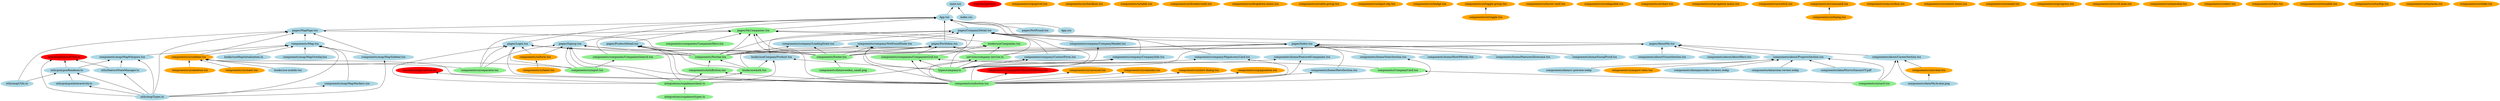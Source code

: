 strict digraph {
"utils/mapFeatureUtils.ts" [color=red, style=filled];
"utils/polygonInteractivity.ts" [color=lightblue, style=filled];
"utils/mapTypes.ts" [color=lightblue, style=filled];
"utils/polygonRenderer.ts" [color=lightblue, style=filled];
"utils/mapUtils.ts" [color=lightblue, style=filled];
"utils/featureStateManager.ts" [color=lightblue, style=filled];
"types/company.ts" [color=lightgreen, style=filled];
"types/property.ts" [color=red, style=filled];
"services/image-service.ts" [color=red, style=filled];
"services/company-service.ts" [color=lightgreen, style=filled];
"hooks/useMapInitialization.ts" [color=lightblue, style=filled];
"integrations/supabase/types.ts" [color=lightgreen, style=filled];
"integrations/supabase/client.ts" [color=lightgreen, style=filled];
"App.tsx" [color=lightblue, style=filled];
"main.tsx" [color=lightblue, style=filled];
"pages/CompanyDetail.tsx" [color=lightblue, style=filled];
"pages/AboutMe.tsx" [color=lightblue, style=filled];
"pages/Signup.tsx" [color=lightblue, style=filled];
"pages/ProductDetail.tsx" [color=lightblue, style=filled];
"pages/MyCompanies.tsx" [color=lightgreen, style=filled];
"pages/Index.tsx" [color=lightblue, style=filled];
"pages/Portfolios.tsx" [color=lightblue, style=filled];
"pages/MapPage.tsx" [color=lightblue, style=filled];
"pages/Login.tsx" [color=lightblue, style=filled];
"pages/NotFound.tsx" [color=lightblue, style=filled];
"hooks/useAuth.tsx" [color=lightgreen, style=filled];
"hooks/useCompanies.tsx" [color=lightgreen, style=filled];
"hooks/use-mobile.tsx" [color=lightblue, style=filled];
"hooks/useCompanyProduct.tsx" [color=lightblue, style=filled];
"components/CompanyPortfolioEditButton.tsx" [color=red, style=filled];
"components/AuthButton.tsx" [color=lightgreen, style=filled];
"components/Map.tsx" [color=lightblue, style=filled];
"components/Navbar.tsx" [color=lightgreen, style=filled];
"components/Footer.tsx" [color=lightgreen, style=filled];
"components/CompanyCard.tsx" [color=lightgreen, style=filled];
"components/company/CompanyHeader.tsx" [color=lightblue, style=filled];
"components/company/MapAccessCard.tsx" [color=lightblue, style=filled];
"components/company/ContactForm.tsx" [color=lightblue, style=filled];
"components/company/NotFoundState.tsx" [color=lightblue, style=filled];
"components/company/CompanyInfo.tsx" [color=lightblue, style=filled];
"components/company/LoadingState.tsx" [color=lightblue, style=filled];
"components/home/FeaturedCompanies.tsx" [color=lightblue, style=filled];
"components/home/HowItWorks.tsx" [color=lightblue, style=filled];
"components/home/FeaturesShowcase.tsx" [color=lightblue, style=filled];
"components/home/HeroSection.tsx" [color=lightblue, style=filled];
"components/home/StatsSection.tsx" [color=lightblue, style=filled];
"components/home/SocialProof.tsx" [color=lightblue, style=filled];
"components/about/CareerSection.tsx" [color=lightblue, style=filled];
"components/about/ProjectsSection.tsx" [color=lightblue, style=filled];
"components/about/VisionSection.tsx" [color=lightblue, style=filled];
"components/about/AboutHero.tsx" [color=lightblue, style=filled];
"components/companies/CompaniesSearch.tsx" [color=lightgreen, style=filled];
"components/companies/CompaniesHero.tsx" [color=lightgreen, style=filled];
"components/companies/CompaniesGrid.tsx" [color=lightgreen, style=filled];
"components/map/MapPolygons.tsx" [color=lightblue, style=filled];
"components/map/MapOverlay.tsx" [color=lightblue, style=filled];
"components/map/MapSidebar.tsx" [color=lightblue, style=filled];
"components/map/MapMarkers.tsx" [color=lightblue, style=filled];
"components/ui/popover.tsx" [color=orange, style=filled];
"components/ui/input.tsx" [color=lightgreen, style=filled];
"components/ui/checkbox.tsx" [color=orange, style=filled];
"components/ui/table.tsx" [color=orange, style=filled];
"components/ui/breadcrumb.tsx" [color=orange, style=filled];
"components/ui/dropdown-menu.tsx" [color=orange, style=filled];
"components/ui/radio-group.tsx" [color=orange, style=filled];
"components/ui/form.tsx" [color=orange, style=filled];
"components/ui/input-otp.tsx" [color=orange, style=filled];
"components/ui/card.tsx" [color=lightgreen, style=filled];
"components/ui/badge.tsx" [color=orange, style=filled];
"components/ui/skeleton.tsx" [color=orange, style=filled];
"components/ui/aspect-ratio.tsx" [color=orange, style=filled];
"components/ui/toggle-group.tsx" [color=orange, style=filled];
"components/ui/hover-card.tsx" [color=orange, style=filled];
"components/ui/collapsible.tsx" [color=orange, style=filled];
"components/ui/chart.tsx" [color=orange, style=filled];
"components/ui/sheet.tsx" [color=orange, style=filled];
"components/ui/navigation-menu.tsx" [color=orange, style=filled];
"components/ui/sidebar.tsx" [color=orange, style=filled];
"components/ui/switch.tsx" [color=orange, style=filled];
"components/ui/command.tsx" [color=orange, style=filled];
"components/ui/accordion.tsx" [color=orange, style=filled];
"components/ui/context-menu.tsx" [color=orange, style=filled];
"components/ui/avatar.tsx" [color=orange, style=filled];
"components/ui/sonner.tsx" [color=orange, style=filled];
"components/ui/progress.tsx" [color=orange, style=filled];
"components/ui/carousel.tsx" [color=orange, style=filled];
"components/ui/calendar.tsx" [color=orange, style=filled];
"components/ui/scroll-area.tsx" [color=orange, style=filled];
"components/ui/menubar.tsx" [color=orange, style=filled];
"components/ui/alert-dialog.tsx" [color=orange, style=filled];
"components/ui/alert.tsx" [color=orange, style=filled];
"components/ui/tabs.tsx" [color=orange, style=filled];
"components/ui/label.tsx" [color=orange, style=filled];
"components/ui/button.tsx" [color=lightgreen, style=filled];
"components/ui/toggle.tsx" [color=orange, style=filled];
"components/ui/resizable.tsx" [color=orange, style=filled];
"components/ui/separator.tsx" [color=lightgreen, style=filled];
"components/ui/tooltip.tsx" [color=orange, style=filled];
"components/ui/textarea.tsx" [color=orange, style=filled];
"components/ui/dialog.tsx" [color=orange, style=filled];
"components/ui/slider.tsx" [color=orange, style=filled];
"components/ui/pagination.tsx" [color=orange, style=filled];
"App.css" [color=lightblue, style=filled];
"index.css" [color=lightblue, style=filled];
"components/data/sweden_small.png" [color=lightgreen, style=filled];
"components/data/MyAvatar.png" [color=lightblue, style=filled];
"components/data/passtider-reviews.webp" [color=lightblue, style=filled];
"components/data/citas-review.webp" [color=lightblue, style=filled];
"components/data/MorrisSimonsCV.pdf" [color=lightblue, style=filled];
"components/data/cv-preview.webp" [color=lightblue, style=filled];
"utils/mapFeatureUtils.ts" -> "utils/mapTypes.ts" [dir=back];
"utils/mapFeatureUtils.ts" -> "utils/polygonRenderer.ts" [dir=back];
"utils/mapFeatureUtils.ts" -> "utils/featureStateManager.ts" [dir=back];
"utils/polygonInteractivity.ts" -> "utils/mapTypes.ts" [dir=back];
"utils/polygonRenderer.ts" -> "utils/mapTypes.ts" [dir=back];
"utils/polygonRenderer.ts" -> "utils/mapUtils.ts" [dir=back];
"utils/polygonRenderer.ts" -> "utils/polygonInteractivity.ts" [dir=back];
"utils/featureStateManager.ts" -> "utils/mapTypes.ts" [dir=back];
"services/image-service.ts" -> "integrations/supabase/client.ts" [dir=back];
"services/company-service.ts" -> "integrations/supabase/client.ts" [dir=back];
"services/company-service.ts" -> "types/company.ts" [dir=back];
"integrations/supabase/client.ts" -> "integrations/supabase/types.ts" [dir=back];
"App.tsx" -> "pages/Index.tsx" [dir=back];
"App.tsx" -> "pages/MyCompanies.tsx" [dir=back];
"App.tsx" -> "pages/CompanyDetail.tsx" [dir=back];
"App.tsx" -> "pages/ProductDetail.tsx" [dir=back];
"App.tsx" -> "pages/Portfolios.tsx" [dir=back];
"App.tsx" -> "pages/MapPage.tsx" [dir=back];
"App.tsx" -> "pages/AboutMe.tsx" [dir=back];
"App.tsx" -> "pages/NotFound.tsx" [dir=back];
"App.tsx" -> "pages/Login.tsx" [dir=back];
"App.tsx" -> "pages/Signup.tsx" [dir=back];
"App.tsx" -> "App.css" [dir=back];
"main.tsx" -> "App.tsx" [dir=back];
"main.tsx" -> "index.css" [dir=back];
"pages/CompanyDetail.tsx" -> "components/Navbar.tsx" [dir=back];
"pages/CompanyDetail.tsx" -> "components/Footer.tsx" [dir=back];
"pages/CompanyDetail.tsx" -> "services/company-service.ts" [dir=back];
"pages/CompanyDetail.tsx" -> "components/company/CompanyHeader.tsx" [dir=back];
"pages/CompanyDetail.tsx" -> "components/company/CompanyInfo.tsx" [dir=back];
"pages/CompanyDetail.tsx" -> "components/company/MapAccessCard.tsx" [dir=back];
"pages/CompanyDetail.tsx" -> "components/company/ContactForm.tsx" [dir=back];
"pages/CompanyDetail.tsx" -> "components/company/LoadingState.tsx" [dir=back];
"pages/CompanyDetail.tsx" -> "components/company/NotFoundState.tsx" [dir=back];
"pages/CompanyDetail.tsx" -> "hooks/useCompanyProduct.tsx" [dir=back];
"pages/CompanyDetail.tsx" -> "types/company.ts" [dir=back];
"pages/AboutMe.tsx" -> "components/Navbar.tsx" [dir=back];
"pages/AboutMe.tsx" -> "components/Footer.tsx" [dir=back];
"pages/AboutMe.tsx" -> "components/about/AboutHero.tsx" [dir=back];
"pages/AboutMe.tsx" -> "components/about/ProjectsSection.tsx" [dir=back];
"pages/AboutMe.tsx" -> "components/about/VisionSection.tsx" [dir=back];
"pages/AboutMe.tsx" -> "components/about/CareerSection.tsx" [dir=back];
"pages/Signup.tsx" -> "components/ui/button.tsx" [dir=back];
"pages/Signup.tsx" -> "components/ui/input.tsx" [dir=back];
"pages/Signup.tsx" -> "components/ui/form.tsx" [dir=back];
"pages/Signup.tsx" -> "integrations/supabase/client.ts" [dir=back];
"pages/Signup.tsx" -> "components/Navbar.tsx" [dir=back];
"pages/Signup.tsx" -> "components/Footer.tsx" [dir=back];
"pages/Signup.tsx" -> "components/ui/separator.tsx" [dir=back];
"pages/ProductDetail.tsx" -> "integrations/supabase/client.ts" [dir=back];
"pages/ProductDetail.tsx" -> "components/Navbar.tsx" [dir=back];
"pages/ProductDetail.tsx" -> "components/Footer.tsx" [dir=back];
"pages/ProductDetail.tsx" -> "components/ui/button.tsx" [dir=back];
"pages/ProductDetail.tsx" -> "hooks/useAuth.tsx" [dir=back];
"pages/MyCompanies.tsx" -> "components/ui/button.tsx" [dir=back];
"pages/MyCompanies.tsx" -> "components/Navbar.tsx" [dir=back];
"pages/MyCompanies.tsx" -> "components/Footer.tsx" [dir=back];
"pages/MyCompanies.tsx" -> "components/ui/separator.tsx" [dir=back];
"pages/MyCompanies.tsx" -> "hooks/useCompanies.tsx" [dir=back];
"pages/MyCompanies.tsx" -> "components/companies/CompaniesHero.tsx" [dir=back];
"pages/MyCompanies.tsx" -> "components/companies/CompaniesSearch.tsx" [dir=back];
"pages/MyCompanies.tsx" -> "components/companies/CompaniesGrid.tsx" [dir=back];
"pages/Index.tsx" -> "components/Navbar.tsx" [dir=back];
"pages/Index.tsx" -> "components/Footer.tsx" [dir=back];
"pages/Index.tsx" -> "components/home/HeroSection.tsx" [dir=back];
"pages/Index.tsx" -> "components/home/FeaturesShowcase.tsx" [dir=back];
"pages/Index.tsx" -> "components/home/HowItWorks.tsx" [dir=back];
"pages/Index.tsx" -> "components/home/SocialProof.tsx" [dir=back];
"pages/Index.tsx" -> "components/home/FeaturedCompanies.tsx" [dir=back];
"pages/Index.tsx" -> "components/home/StatsSection.tsx" [dir=back];
"pages/Index.tsx" -> "services/company-service.ts" [dir=back];
"pages/Index.tsx" -> "types/company.ts" [dir=back];
"pages/Portfolios.tsx" -> "components/Navbar.tsx" [dir=back];
"pages/Portfolios.tsx" -> "components/Footer.tsx" [dir=back];
"pages/Portfolios.tsx" -> "services/company-service.ts" [dir=back];
"pages/Portfolios.tsx" -> "types/company.ts" [dir=back];
"pages/Portfolios.tsx" -> "components/companies/CompaniesSearch.tsx" [dir=back];
"pages/Portfolios.tsx" -> "components/companies/CompaniesGrid.tsx" [dir=back];
"pages/MapPage.tsx" -> "components/Navbar.tsx" [dir=back];
"pages/MapPage.tsx" -> "components/Map.tsx" [dir=back];
"pages/MapPage.tsx" -> "components/map/MapSidebar.tsx" [dir=back];
"pages/MapPage.tsx" -> "components/ui/sidebar.tsx" [dir=back];
"pages/MapPage.tsx" -> "utils/mapUtils.ts" [dir=back];
"pages/MapPage.tsx" -> "utils/mapTypes.ts" [dir=back];
"pages/Login.tsx" -> "components/ui/button.tsx" [dir=back];
"pages/Login.tsx" -> "components/ui/input.tsx" [dir=back];
"pages/Login.tsx" -> "components/ui/form.tsx" [dir=back];
"pages/Login.tsx" -> "integrations/supabase/client.ts" [dir=back];
"pages/Login.tsx" -> "components/Navbar.tsx" [dir=back];
"pages/Login.tsx" -> "components/Footer.tsx" [dir=back];
"pages/Login.tsx" -> "components/ui/separator.tsx" [dir=back];
"hooks/useAuth.tsx" -> "integrations/supabase/client.ts" [dir=back];
"hooks/useCompanies.tsx" -> "types/company.ts" [dir=back];
"hooks/useCompanies.tsx" -> "services/company-service.ts" [dir=back];
"hooks/useCompanies.tsx" -> "hooks/useAuth.tsx" [dir=back];
"hooks/useCompanyProduct.tsx" -> "hooks/useAuth.tsx" [dir=back];
"hooks/useCompanyProduct.tsx" -> "integrations/supabase/client.ts" [dir=back];
"hooks/useCompanyProduct.tsx" -> "types/company.ts" [dir=back];
"components/CompanyPortfolioEditButton.tsx" -> "components/ui/button.tsx" [dir=back];
"components/AuthButton.tsx" -> "components/ui/button.tsx" [dir=back];
"components/AuthButton.tsx" -> "integrations/supabase/client.ts" [dir=back];
"components/Map.tsx" -> "utils/mapTypes.ts" [dir=back];
"components/Map.tsx" -> "hooks/useMapInitialization.ts" [dir=back];
"components/Map.tsx" -> "components/map/MapMarkers.tsx" [dir=back];
"components/Map.tsx" -> "components/map/MapPolygons.tsx" [dir=back];
"components/Map.tsx" -> "components/map/MapOverlay.tsx" [dir=back];
"components/Map.tsx" -> "components/map/MapSidebar.tsx" [dir=back];
"components/Map.tsx" -> "components/ui/sidebar.tsx" [dir=back];
"components/Navbar.tsx" -> "components/AuthButton.tsx" [dir=back];
"components/Navbar.tsx" -> "hooks/useAuth.tsx" [dir=back];
"components/Footer.tsx" -> "components/data/sweden_small.png" [dir=back];
"components/CompanyCard.tsx" -> "components/ui/card.tsx" [dir=back];
"components/company/CompanyHeader.tsx" -> "types/company.ts" [dir=back];
"components/company/MapAccessCard.tsx" -> "components/ui/button.tsx" [dir=back];
"components/company/MapAccessCard.tsx" -> "types/company.ts" [dir=back];
"components/company/ContactForm.tsx" -> "components/ui/button.tsx" [dir=back];
"components/company/ContactForm.tsx" -> "types/company.ts" [dir=back];
"components/company/NotFoundState.tsx" -> "components/ui/button.tsx" [dir=back];
"components/company/NotFoundState.tsx" -> "components/Navbar.tsx" [dir=back];
"components/company/NotFoundState.tsx" -> "components/Footer.tsx" [dir=back];
"components/company/CompanyInfo.tsx" -> "components/ui/button.tsx" [dir=back];
"components/company/CompanyInfo.tsx" -> "types/company.ts" [dir=back];
"components/company/LoadingState.tsx" -> "components/Navbar.tsx" [dir=back];
"components/company/LoadingState.tsx" -> "components/Footer.tsx" [dir=back];
"components/home/FeaturedCompanies.tsx" -> "components/ui/button.tsx" [dir=back];
"components/home/FeaturedCompanies.tsx" -> "types/company.ts" [dir=back];
"components/home/HeroSection.tsx" -> "components/ui/button.tsx" [dir=back];
"components/home/StatsSection.tsx" -> "components/ui/button.tsx" [dir=back];
"components/about/CareerSection.tsx" -> "components/ui/card.tsx" [dir=back];
"components/about/CareerSection.tsx" -> "components/ui/avatar.tsx" [dir=back];
"components/about/CareerSection.tsx" -> "components/data/MyAvatar.png" [dir=back];
"components/about/ProjectsSection.tsx" -> "components/ui/aspect-ratio.tsx" [dir=back];
"components/about/ProjectsSection.tsx" -> "components/ui/card.tsx" [dir=back];
"components/about/ProjectsSection.tsx" -> "components/data/passtider-reviews.webp" [dir=back];
"components/about/ProjectsSection.tsx" -> "components/data/citas-review.webp" [dir=back];
"components/about/ProjectsSection.tsx" -> "components/data/MorrisSimonsCV.pdf" [dir=back];
"components/about/ProjectsSection.tsx" -> "components/data/cv-preview.webp" [dir=back];
"components/companies/CompaniesSearch.tsx" -> "components/ui/input.tsx" [dir=back];
"components/companies/CompaniesGrid.tsx" -> "components/ui/button.tsx" [dir=back];
"components/companies/CompaniesGrid.tsx" -> "components/CompanyCard.tsx" [dir=back];
"components/companies/CompaniesGrid.tsx" -> "types/company.ts" [dir=back];
"components/map/MapPolygons.tsx" -> "utils/mapTypes.ts" [dir=back];
"components/map/MapPolygons.tsx" -> "utils/polygonRenderer.ts" [dir=back];
"components/map/MapPolygons.tsx" -> "utils/featureStateManager.ts" [dir=back];
"components/map/MapSidebar.tsx" -> "utils/mapTypes.ts" [dir=back];
"components/map/MapMarkers.tsx" -> "utils/mapTypes.ts" [dir=back];
"components/ui/form.tsx" -> "components/ui/label.tsx" [dir=back];
"components/ui/toggle-group.tsx" -> "components/ui/toggle.tsx" [dir=back];
"components/ui/sidebar.tsx" -> "hooks/use-mobile.tsx" [dir=back];
"components/ui/sidebar.tsx" -> "components/ui/button.tsx" [dir=back];
"components/ui/sidebar.tsx" -> "components/ui/input.tsx" [dir=back];
"components/ui/sidebar.tsx" -> "components/ui/separator.tsx" [dir=back];
"components/ui/sidebar.tsx" -> "components/ui/sheet.tsx" [dir=back];
"components/ui/sidebar.tsx" -> "components/ui/skeleton.tsx" [dir=back];
"components/ui/command.tsx" -> "components/ui/dialog.tsx" [dir=back];
"components/ui/avatar.tsx" -> "components/data/MyAvatar.png" [dir=back];
"components/ui/carousel.tsx" -> "components/ui/button.tsx" [dir=back];
"components/ui/calendar.tsx" -> "components/ui/button.tsx" [dir=back];
"components/ui/alert-dialog.tsx" -> "components/ui/button.tsx" [dir=back];
"components/ui/pagination.tsx" -> "components/ui/button.tsx" [dir=back];
}
